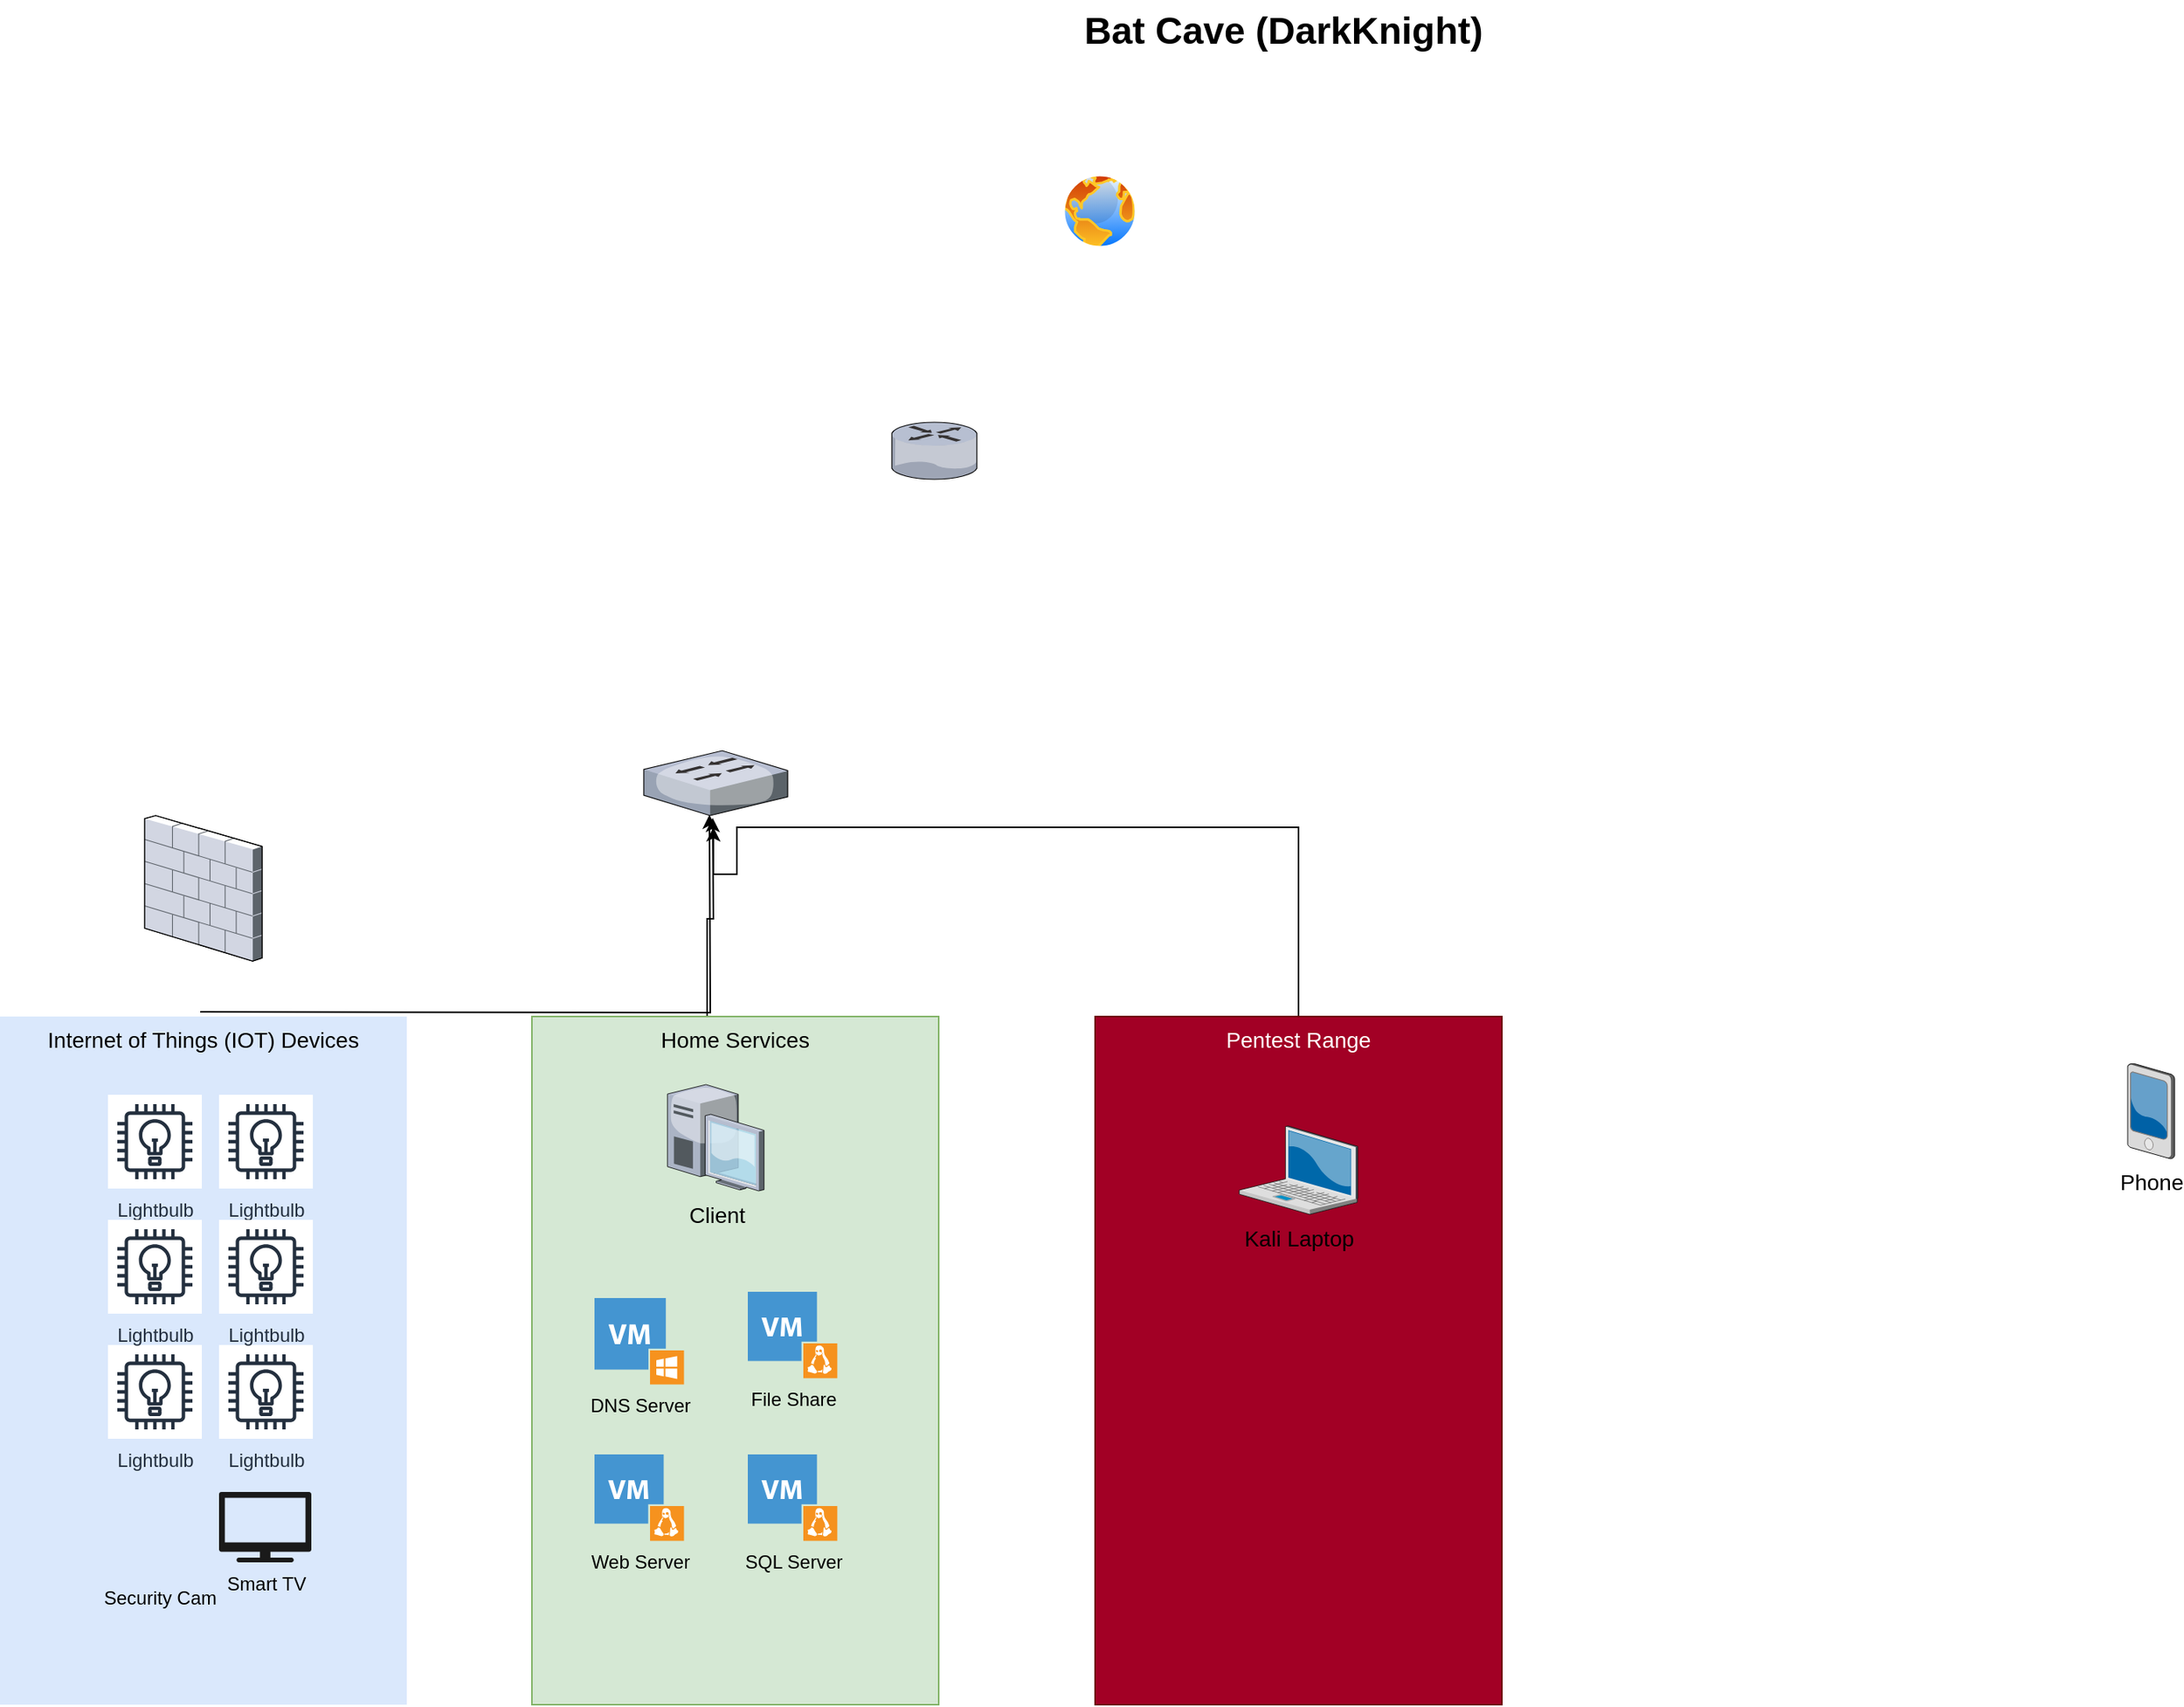 <mxfile version="26.0.16">
  <diagram name="Page-1" id="e3a06f82-3646-2815-327d-82caf3d4e204">
    <mxGraphModel dx="2072" dy="1097" grid="1" gridSize="10" guides="1" tooltips="1" connect="1" arrows="1" fold="1" page="1" pageScale="1.5" pageWidth="1169" pageHeight="826" background="none" math="0" shadow="0">
      <root>
        <mxCell id="0" style=";html=1;" />
        <mxCell id="1" style=";html=1;" parent="0" />
        <mxCell id="AYJ0_D_Nq0JTmXtApnBk-24" style="edgeStyle=orthogonalEdgeStyle;rounded=0;orthogonalLoop=1;jettySize=auto;html=1;exitX=0.5;exitY=0;exitDx=0;exitDy=0;entryX=0.457;entryY=1.012;entryDx=0;entryDy=0;entryPerimeter=0;" edge="1" parent="1">
          <mxGeometry relative="1" as="geometry">
            <mxPoint x="565.544" y="552.998" as="targetPoint" />
            <mxPoint x="582" y="681" as="sourcePoint" />
          </mxGeometry>
        </mxCell>
        <mxCell id="AYJ0_D_Nq0JTmXtApnBk-18" value="Home Services" style="whiteSpace=wrap;html=1;fillColor=#d5e8d4;fontSize=14;strokeColor=#82b366;verticalAlign=top;" vertex="1" parent="1">
          <mxGeometry x="450" y="680" width="260" height="440" as="geometry" />
        </mxCell>
        <mxCell id="6a7d8f32e03d9370-58" value="Internet of Things (IOT) Devices" style="whiteSpace=wrap;html=1;fillColor=#dae8fc;fontSize=14;strokeColor=none;verticalAlign=top;" parent="1" vertex="1">
          <mxGeometry x="110" y="680" width="260" height="440" as="geometry" />
        </mxCell>
        <mxCell id="6a7d8f32e03d9370-4" value="Client" style="verticalLabelPosition=bottom;aspect=fixed;html=1;verticalAlign=top;strokeColor=none;shape=mxgraph.citrix.desktop;fillColor=#66B2FF;gradientColor=#0066CC;fontSize=14;" parent="1" vertex="1">
          <mxGeometry x="536.62" y="723.5" width="61.76" height="68" as="geometry" />
        </mxCell>
        <mxCell id="6a7d8f32e03d9370-6" value="Phone" style="verticalLabelPosition=bottom;aspect=fixed;html=1;verticalAlign=top;strokeColor=none;shape=mxgraph.citrix.pda;fillColor=#66B2FF;gradientColor=#0066CC;fontSize=14;" parent="1" vertex="1">
          <mxGeometry x="1470" y="710" width="30" height="61" as="geometry" />
        </mxCell>
        <mxCell id="6a7d8f32e03d9370-13" value="" style="verticalLabelPosition=bottom;aspect=fixed;html=1;verticalAlign=top;strokeColor=none;shape=mxgraph.citrix.router;fillColor=#66B2FF;gradientColor=#0066CC;fontSize=14;" parent="1" vertex="1">
          <mxGeometry x="680" y="300" width="55" height="36.5" as="geometry" />
        </mxCell>
        <mxCell id="6a7d8f32e03d9370-17" value="" style="verticalLabelPosition=bottom;aspect=fixed;html=1;verticalAlign=top;strokeColor=none;shape=mxgraph.citrix.firewall;fillColor=#66B2FF;gradientColor=#0066CC;fontSize=14;" parent="1" vertex="1">
          <mxGeometry x="202.5" y="551.5" width="75" height="93" as="geometry" />
        </mxCell>
        <mxCell id="6a7d8f32e03d9370-26" value="" style="verticalLabelPosition=bottom;aspect=fixed;html=1;verticalAlign=top;strokeColor=none;shape=mxgraph.citrix.switch;fillColor=#66B2FF;gradientColor=#0066CC;fontSize=14;" parent="1" vertex="1">
          <mxGeometry x="521.5" y="510" width="92" height="41.5" as="geometry" />
        </mxCell>
        <mxCell id="6a7d8f32e03d9370-62" value="Bat Cave (DarkKnight)" style="text;strokeColor=none;fillColor=none;html=1;fontSize=24;fontStyle=1;verticalAlign=middle;align=center;" parent="1" vertex="1">
          <mxGeometry x="499" y="30" width="861" height="40" as="geometry" />
        </mxCell>
        <mxCell id="AYJ0_D_Nq0JTmXtApnBk-3" value="File Share" style="shadow=0;dashed=0;html=1;strokeColor=none;fillColor=#4495D1;labelPosition=center;verticalLabelPosition=bottom;verticalAlign=top;align=center;outlineConnect=0;shape=mxgraph.veeam.vm_linux;" vertex="1" parent="1">
          <mxGeometry x="588" y="856" width="57.2" height="55.2" as="geometry" />
        </mxCell>
        <mxCell id="AYJ0_D_Nq0JTmXtApnBk-4" value="DNS Server" style="shadow=0;dashed=0;html=1;strokeColor=none;fillColor=#4495D1;labelPosition=center;verticalLabelPosition=bottom;verticalAlign=top;align=center;outlineConnect=0;shape=mxgraph.veeam.vm_windows;" vertex="1" parent="1">
          <mxGeometry x="490" y="860" width="57.2" height="55.2" as="geometry" />
        </mxCell>
        <mxCell id="AYJ0_D_Nq0JTmXtApnBk-6" value="Lightbulb" style="sketch=0;outlineConnect=0;fontColor=#232F3E;gradientColor=none;strokeColor=#232F3E;fillColor=#ffffff;dashed=0;verticalLabelPosition=bottom;verticalAlign=top;align=center;html=1;fontSize=12;fontStyle=0;aspect=fixed;shape=mxgraph.aws4.resourceIcon;resIcon=mxgraph.aws4.lightbulb;" vertex="1" parent="1">
          <mxGeometry x="250" y="730" width="60" height="60" as="geometry" />
        </mxCell>
        <mxCell id="AYJ0_D_Nq0JTmXtApnBk-7" value="Lightbulb" style="sketch=0;outlineConnect=0;fontColor=#232F3E;gradientColor=none;strokeColor=#232F3E;fillColor=#ffffff;dashed=0;verticalLabelPosition=bottom;verticalAlign=top;align=center;html=1;fontSize=12;fontStyle=0;aspect=fixed;shape=mxgraph.aws4.resourceIcon;resIcon=mxgraph.aws4.lightbulb;" vertex="1" parent="1">
          <mxGeometry x="179" y="730" width="60" height="60" as="geometry" />
        </mxCell>
        <mxCell id="AYJ0_D_Nq0JTmXtApnBk-8" value="Lightbulb" style="sketch=0;outlineConnect=0;fontColor=#232F3E;gradientColor=none;strokeColor=#232F3E;fillColor=#ffffff;dashed=0;verticalLabelPosition=bottom;verticalAlign=top;align=center;html=1;fontSize=12;fontStyle=0;aspect=fixed;shape=mxgraph.aws4.resourceIcon;resIcon=mxgraph.aws4.lightbulb;" vertex="1" parent="1">
          <mxGeometry x="250" y="890" width="60" height="60" as="geometry" />
        </mxCell>
        <mxCell id="AYJ0_D_Nq0JTmXtApnBk-9" value="Lightbulb" style="sketch=0;outlineConnect=0;fontColor=#232F3E;gradientColor=none;strokeColor=#232F3E;fillColor=#ffffff;dashed=0;verticalLabelPosition=bottom;verticalAlign=top;align=center;html=1;fontSize=12;fontStyle=0;aspect=fixed;shape=mxgraph.aws4.resourceIcon;resIcon=mxgraph.aws4.lightbulb;" vertex="1" parent="1">
          <mxGeometry x="179" y="890" width="60" height="60" as="geometry" />
        </mxCell>
        <mxCell id="AYJ0_D_Nq0JTmXtApnBk-10" value="Lightbulb" style="sketch=0;outlineConnect=0;fontColor=#232F3E;gradientColor=none;strokeColor=#232F3E;fillColor=#ffffff;dashed=0;verticalLabelPosition=bottom;verticalAlign=top;align=center;html=1;fontSize=12;fontStyle=0;aspect=fixed;shape=mxgraph.aws4.resourceIcon;resIcon=mxgraph.aws4.lightbulb;" vertex="1" parent="1">
          <mxGeometry x="250" y="810" width="60" height="60" as="geometry" />
        </mxCell>
        <mxCell id="AYJ0_D_Nq0JTmXtApnBk-11" value="Lightbulb" style="sketch=0;outlineConnect=0;fontColor=#232F3E;gradientColor=none;strokeColor=#232F3E;fillColor=#ffffff;dashed=0;verticalLabelPosition=bottom;verticalAlign=top;align=center;html=1;fontSize=12;fontStyle=0;aspect=fixed;shape=mxgraph.aws4.resourceIcon;resIcon=mxgraph.aws4.lightbulb;" vertex="1" parent="1">
          <mxGeometry x="179" y="810" width="60" height="60" as="geometry" />
        </mxCell>
        <mxCell id="AYJ0_D_Nq0JTmXtApnBk-15" value="&lt;span&gt;Security Cam&lt;/span&gt;" style="shape=image;html=1;verticalAlign=top;verticalLabelPosition=bottom;labelBackgroundColor=none;imageAspect=0;aspect=fixed;image=https://cdn0.iconfinder.com/data/icons/security-double-color-red-and-black-vol-1/52/camera__capture__device__technology-128.png" vertex="1" parent="1">
          <mxGeometry x="180" y="975" width="63" height="63" as="geometry" />
        </mxCell>
        <mxCell id="AYJ0_D_Nq0JTmXtApnBk-25" style="edgeStyle=orthogonalEdgeStyle;rounded=0;orthogonalLoop=1;jettySize=auto;html=1;exitX=0.5;exitY=0;exitDx=0;exitDy=0;" edge="1" parent="1">
          <mxGeometry relative="1" as="geometry">
            <mxPoint x="566" y="559" as="targetPoint" />
            <mxPoint x="940" y="718" as="sourcePoint" />
            <Array as="points">
              <mxPoint x="940" y="559" />
              <mxPoint x="581" y="559" />
              <mxPoint x="581" y="589" />
            </Array>
          </mxGeometry>
        </mxCell>
        <mxCell id="AYJ0_D_Nq0JTmXtApnBk-17" value="Pentest Range" style="whiteSpace=wrap;html=1;fillColor=#a20025;fontSize=14;strokeColor=#6F0000;verticalAlign=top;fontColor=#ffffff;" vertex="1" parent="1">
          <mxGeometry x="810" y="680" width="260" height="440" as="geometry" />
        </mxCell>
        <mxCell id="6a7d8f32e03d9370-1" value="Kali Laptop" style="verticalLabelPosition=bottom;aspect=fixed;html=1;verticalAlign=top;strokeColor=none;shape=mxgraph.citrix.laptop_2;fillColor=#66B2FF;gradientColor=#0066CC;fontSize=14;" parent="1" vertex="1">
          <mxGeometry x="902.11" y="750" width="75.77" height="56.5" as="geometry" />
        </mxCell>
        <mxCell id="AYJ0_D_Nq0JTmXtApnBk-20" value="Smart TV" style="sketch=0;pointerEvents=1;shadow=0;dashed=0;html=1;strokeColor=none;fillColor=#1A1A1A;labelPosition=center;verticalLabelPosition=bottom;verticalAlign=top;outlineConnect=0;align=center;shape=mxgraph.office.devices.tv;" vertex="1" parent="1">
          <mxGeometry x="250" y="984" width="59" height="45" as="geometry" />
        </mxCell>
        <mxCell id="AYJ0_D_Nq0JTmXtApnBk-23" style="edgeStyle=orthogonalEdgeStyle;rounded=0;orthogonalLoop=1;jettySize=auto;html=1;exitX=0.5;exitY=0;exitDx=0;exitDy=0;entryX=0.478;entryY=1.06;entryDx=0;entryDy=0;entryPerimeter=0;" edge="1" parent="1">
          <mxGeometry relative="1" as="geometry">
            <mxPoint x="238" y="677" as="sourcePoint" />
            <mxPoint x="563.476" y="550.99" as="targetPoint" />
          </mxGeometry>
        </mxCell>
        <mxCell id="AYJ0_D_Nq0JTmXtApnBk-26" value="" style="image;aspect=fixed;perimeter=ellipsePerimeter;html=1;align=center;shadow=0;dashed=0;spacingTop=3;image=img/lib/active_directory/internet_globe.svg;" vertex="1" parent="1">
          <mxGeometry x="788" y="140" width="50" height="50" as="geometry" />
        </mxCell>
        <mxCell id="AYJ0_D_Nq0JTmXtApnBk-28" value="Web Server" style="shadow=0;dashed=0;html=1;strokeColor=none;fillColor=#4495D1;labelPosition=center;verticalLabelPosition=bottom;verticalAlign=top;align=center;outlineConnect=0;shape=mxgraph.veeam.vm_linux;" vertex="1" parent="1">
          <mxGeometry x="490.0" y="960" width="57.2" height="55.2" as="geometry" />
        </mxCell>
        <mxCell id="AYJ0_D_Nq0JTmXtApnBk-29" value="SQL Server" style="shadow=0;dashed=0;html=1;strokeColor=none;fillColor=#4495D1;labelPosition=center;verticalLabelPosition=bottom;verticalAlign=top;align=center;outlineConnect=0;shape=mxgraph.veeam.vm_linux;" vertex="1" parent="1">
          <mxGeometry x="588" y="960" width="57.2" height="55.2" as="geometry" />
        </mxCell>
      </root>
    </mxGraphModel>
  </diagram>
</mxfile>
